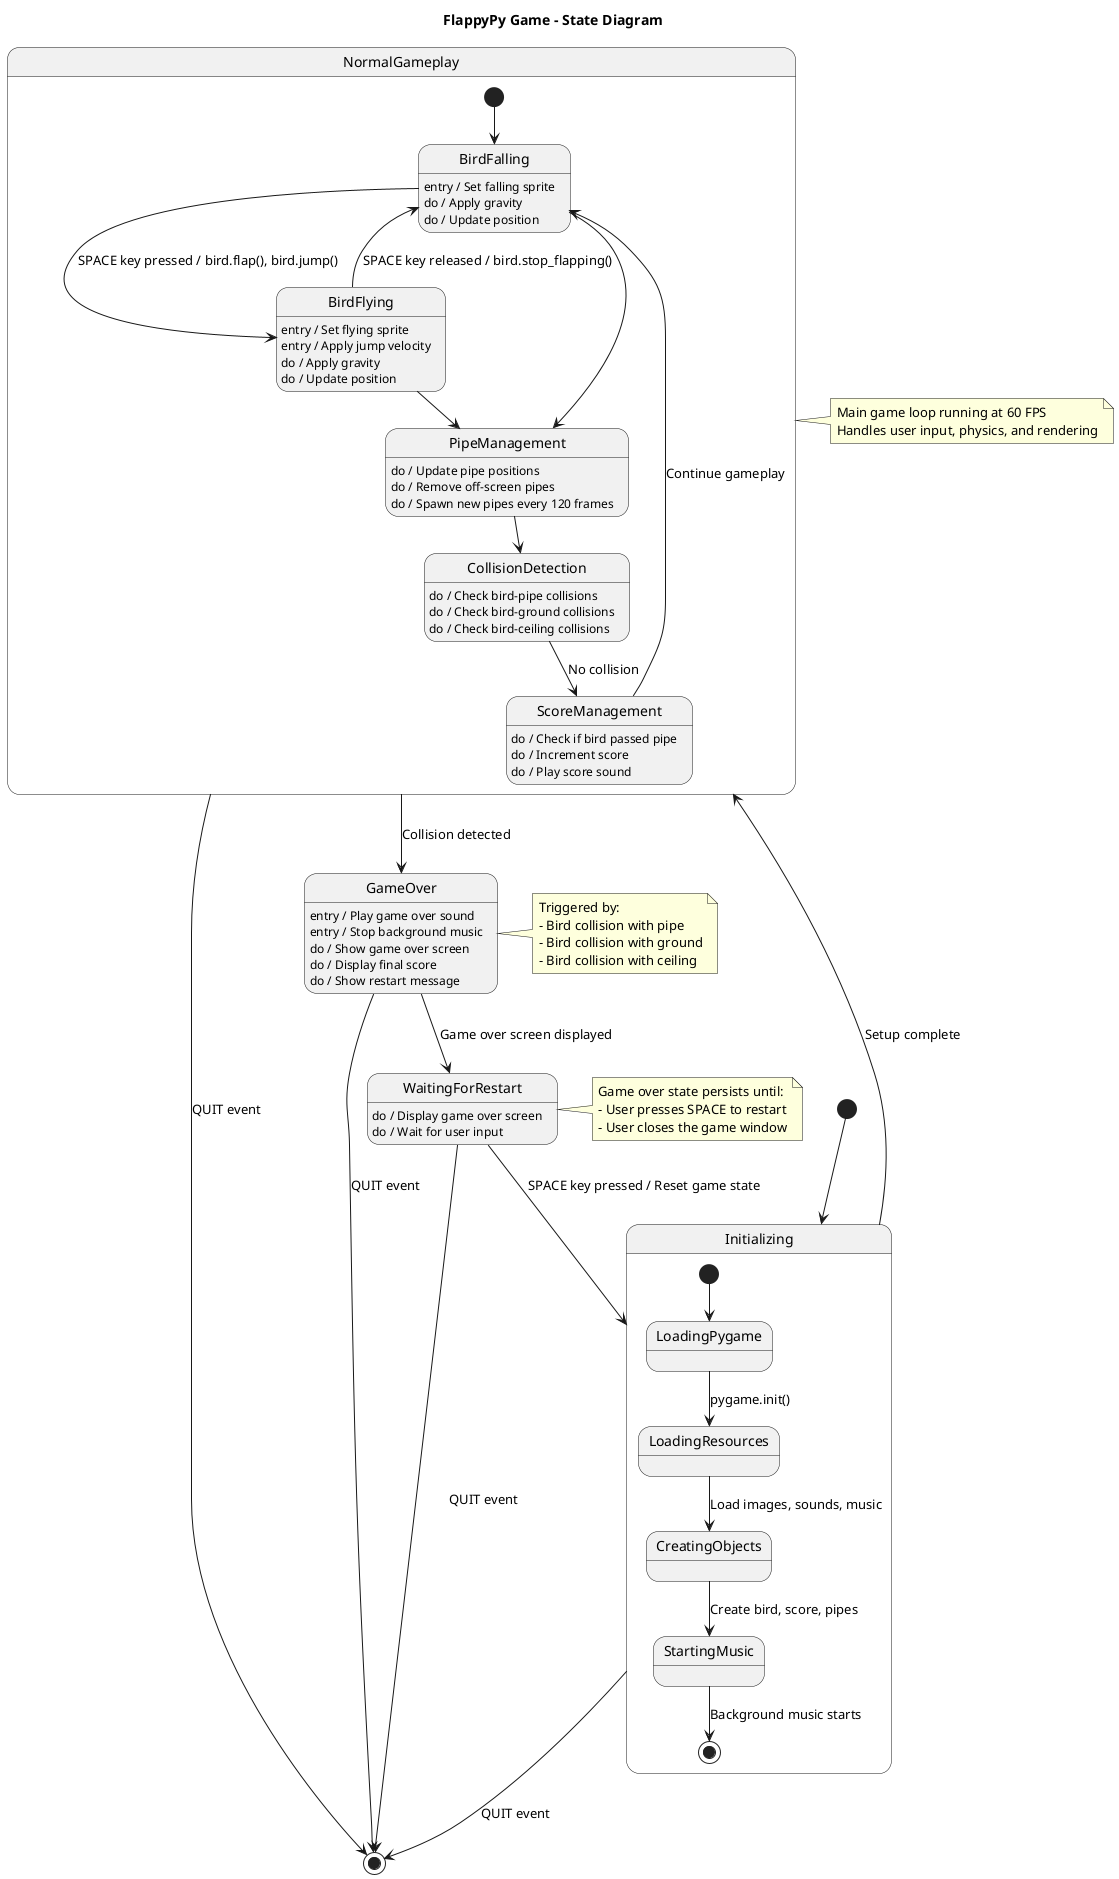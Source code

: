 @startuml
title FlappyPy Game - State Diagram

[*] --> Initializing

state Initializing {
  [*] --> LoadingPygame
  LoadingPygame --> LoadingResources : pygame.init()
  LoadingResources --> CreatingObjects : Load images, sounds, music
  CreatingObjects --> StartingMusic : Create bird, score, pipes
  StartingMusic --> [*] : Background music starts
}

Initializing --> NormalGameplay : Setup complete

state NormalGameplay {
  [*] --> BirdFalling
  
  state BirdFalling {
    BirdFalling : entry / Set falling sprite
    BirdFalling : do / Apply gravity
    BirdFalling : do / Update position
  }
  
  state BirdFlying {
    BirdFlying : entry / Set flying sprite
    BirdFlying : entry / Apply jump velocity
    BirdFlying : do / Apply gravity
    BirdFlying : do / Update position
  }
  
  BirdFalling --> BirdFlying : SPACE key pressed / bird.flap(), bird.jump()
  BirdFlying --> BirdFalling : SPACE key released / bird.stop_flapping()
  
  state PipeManagement {
    PipeManagement : do / Update pipe positions
    PipeManagement : do / Remove off-screen pipes
    PipeManagement : do / Spawn new pipes every 120 frames
  }
  
  state CollisionDetection {
    CollisionDetection : do / Check bird-pipe collisions
    CollisionDetection : do / Check bird-ground collisions
    CollisionDetection : do / Check bird-ceiling collisions
  }
  
  state ScoreManagement {
    ScoreManagement : do / Check if bird passed pipe
    ScoreManagement : do / Increment score
    ScoreManagement : do / Play score sound
  }
  
  BirdFalling --> PipeManagement
  BirdFlying --> PipeManagement
  PipeManagement --> CollisionDetection
  CollisionDetection --> ScoreManagement : No collision
  ScoreManagement --> BirdFalling : Continue gameplay
}

state GameOver {
  GameOver : entry / Play game over sound
  GameOver : entry / Stop background music
  GameOver : do / Show game over screen
  GameOver : do / Display final score
  GameOver : do / Show restart message
}

state WaitingForRestart {
  WaitingForRestart : do / Display game over screen
  WaitingForRestart : do / Wait for user input
}

NormalGameplay --> GameOver : Collision detected
GameOver --> WaitingForRestart : Game over screen displayed

WaitingForRestart --> Initializing : SPACE key pressed / Reset game state
WaitingForRestart --> [*] : QUIT event

NormalGameplay --> [*] : QUIT event
GameOver --> [*] : QUIT event
Initializing --> [*] : QUIT event

note right of NormalGameplay
  Main game loop running at 60 FPS
  Handles user input, physics, and rendering
end note

note right of GameOver
  Triggered by:
  - Bird collision with pipe
  - Bird collision with ground
  - Bird collision with ceiling
end note

note right of WaitingForRestart
  Game over state persists until:
  - User presses SPACE to restart
  - User closes the game window
end note

@enduml